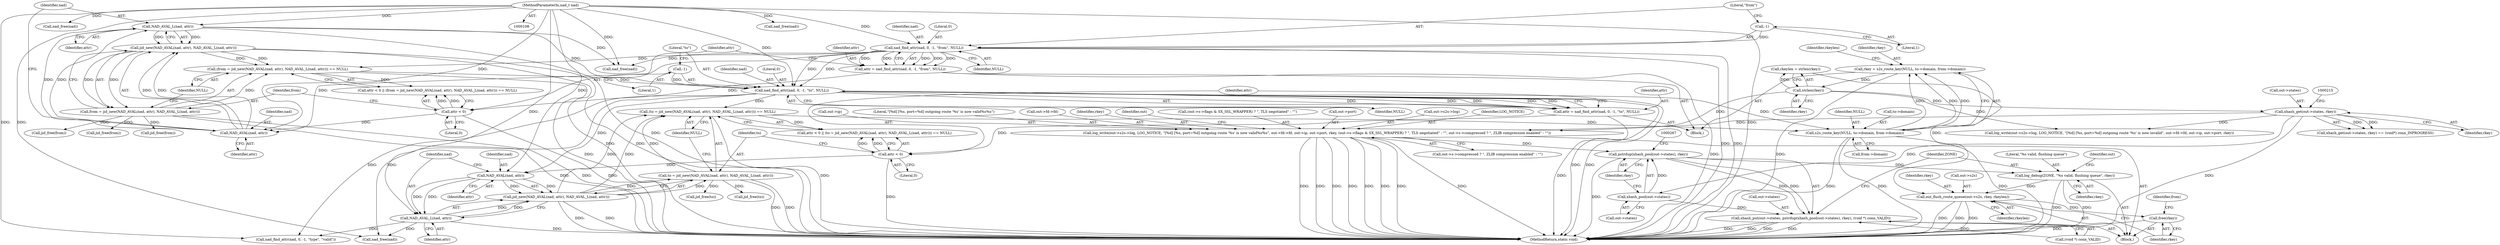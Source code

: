 digraph "0_jabberd2_aabcffae560d5fd00cd1d2ffce5d760353cf0a4d@API" {
"1000260" [label="(Call,pstrdup(xhash_pool(out->states), rkey))"];
"1000261" [label="(Call,xhash_pool(out->states))"];
"1000209" [label="(Call,xhash_get(out->states, rkey))"];
"1000195" [label="(Call,strlen(rkey))"];
"1000183" [label="(Call,rkey = s2s_route_key(NULL, to->domain, from->domain))"];
"1000185" [label="(Call,s2s_route_key(NULL, to->domain, from->domain))"];
"1000151" [label="(Call,nad_find_attr(nad, 0, -1, \"to\", NULL))"];
"1000138" [label="(Call,NAD_AVAL_L(nad, attr))"];
"1000135" [label="(Call,NAD_AVAL(nad, attr))"];
"1000119" [label="(Call,nad_find_attr(nad, 0, -1, \"from\", NULL))"];
"1000110" [label="(MethodParameterIn,nad_t nad)"];
"1000122" [label="(Call,-1)"];
"1000128" [label="(Call,attr < 0)"];
"1000117" [label="(Call,attr = nad_find_attr(nad, 0, -1, \"from\", NULL))"];
"1000154" [label="(Call,-1)"];
"1000131" [label="(Call,(from = jid_new(NAD_AVAL(nad, attr), NAD_AVAL_L(nad, attr))) == NULL)"];
"1000132" [label="(Call,from = jid_new(NAD_AVAL(nad, attr), NAD_AVAL_L(nad, attr)))"];
"1000134" [label="(Call,jid_new(NAD_AVAL(nad, attr), NAD_AVAL_L(nad, attr)))"];
"1000163" [label="(Call,(to = jid_new(NAD_AVAL(nad, attr), NAD_AVAL_L(nad, attr))) == NULL)"];
"1000164" [label="(Call,to = jid_new(NAD_AVAL(nad, attr), NAD_AVAL_L(nad, attr)))"];
"1000166" [label="(Call,jid_new(NAD_AVAL(nad, attr), NAD_AVAL_L(nad, attr)))"];
"1000167" [label="(Call,NAD_AVAL(nad, attr))"];
"1000160" [label="(Call,attr < 0)"];
"1000149" [label="(Call,attr = nad_find_attr(nad, 0, -1, \"to\", NULL))"];
"1000170" [label="(Call,NAD_AVAL_L(nad, attr))"];
"1000218" [label="(Call,log_write(out->s2s->log, LOG_NOTICE, \"[%d] [%s, port=%d] outgoing route '%s' is now valid%s%s\", out->fd->fd, out->ip, out->port, rkey, (out->s->flags & SX_SSL_WRAPPER) ? \", TLS negotiated\" : \"\", out->s->compressed ? \", ZLIB compression enabled\" : \"\"))"];
"1000256" [label="(Call,xhash_put(out->states, pstrdup(xhash_pool(out->states), rkey), (void *) conn_VALID))"];
"1000269" [label="(Call,log_debug(ZONE, \"%s valid, flushing queue\", rkey))"];
"1000273" [label="(Call,out_flush_route_queue(out->s2s, rkey, rkeylen))"];
"1000279" [label="(Call,free(rkey))"];
"1000219" [label="(Call,out->s2s->log)"];
"1000129" [label="(Identifier,attr)"];
"1000119" [label="(Call,nad_find_attr(nad, 0, -1, \"from\", NULL))"];
"1000160" [label="(Call,attr < 0)"];
"1000208" [label="(Call,xhash_get(out->states, rkey) == (void*) conn_INPROGRESS)"];
"1000132" [label="(Call,from = jid_new(NAD_AVAL(nad, attr), NAD_AVAL_L(nad, attr)))"];
"1000167" [label="(Call,NAD_AVAL(nad, attr))"];
"1000224" [label="(Identifier,LOG_NOTICE)"];
"1000210" [label="(Call,out->states)"];
"1000134" [label="(Call,jid_new(NAD_AVAL(nad, attr), NAD_AVAL_L(nad, attr)))"];
"1000155" [label="(Literal,1)"];
"1000270" [label="(Identifier,ZONE)"];
"1000346" [label="(Call,jid_free(from))"];
"1000124" [label="(Literal,\"from\")"];
"1000128" [label="(Call,attr < 0)"];
"1000209" [label="(Call,xhash_get(out->states, rkey))"];
"1000272" [label="(Identifier,rkey)"];
"1000231" [label="(Call,out->ip)"];
"1000138" [label="(Call,NAD_AVAL_L(nad, attr))"];
"1000285" [label="(Call,nad_free(nad))"];
"1000225" [label="(Literal,\"[%d] [%s, port=%d] outgoing route '%s' is now valid%s%s\")"];
"1000257" [label="(Call,out->states)"];
"1000195" [label="(Call,strlen(rkey))"];
"1000154" [label="(Call,-1)"];
"1000151" [label="(Call,nad_find_attr(nad, 0, -1, \"to\", NULL))"];
"1000193" [label="(Call,rkeylen = strlen(rkey))"];
"1000269" [label="(Call,log_debug(ZONE, \"%s valid, flushing queue\", rkey))"];
"1000118" [label="(Identifier,attr)"];
"1000149" [label="(Call,attr = nad_find_attr(nad, 0, -1, \"to\", NULL))"];
"1000169" [label="(Identifier,attr)"];
"1000172" [label="(Identifier,attr)"];
"1000120" [label="(Identifier,nad)"];
"1000125" [label="(Identifier,NULL)"];
"1000283" [label="(Call,jid_free(to))"];
"1000288" [label="(Call,log_write(out->s2s->log, LOG_NOTICE, \"[%d] [%s, port=%d] outgoing route '%s' is now invalid\", out->fd->fd, out->ip, out->port, rkey))"];
"1000173" [label="(Identifier,NULL)"];
"1000226" [label="(Call,out->fd->fd)"];
"1000186" [label="(Identifier,NULL)"];
"1000280" [label="(Identifier,rkey)"];
"1000352" [label="(MethodReturn,static void)"];
"1000110" [label="(MethodParameterIn,nad_t nad)"];
"1000166" [label="(Call,jid_new(NAD_AVAL(nad, attr), NAD_AVAL_L(nad, attr)))"];
"1000123" [label="(Literal,1)"];
"1000248" [label="(Call,out->s->compressed ? \", ZLIB compression enabled\" : \"\")"];
"1000136" [label="(Identifier,nad)"];
"1000133" [label="(Identifier,from)"];
"1000184" [label="(Identifier,rkey)"];
"1000275" [label="(Identifier,out)"];
"1000121" [label="(Literal,0)"];
"1000194" [label="(Identifier,rkeylen)"];
"1000350" [label="(Call,nad_free(nad))"];
"1000217" [label="(Block,)"];
"1000183" [label="(Call,rkey = s2s_route_key(NULL, to->domain, from->domain))"];
"1000130" [label="(Literal,0)"];
"1000274" [label="(Call,out->s2s)"];
"1000111" [label="(Block,)"];
"1000271" [label="(Literal,\"%s valid, flushing queue\")"];
"1000165" [label="(Identifier,to)"];
"1000282" [label="(Identifier,from)"];
"1000159" [label="(Call,attr < 0 || (to = jid_new(NAD_AVAL(nad, attr), NAD_AVAL_L(nad, attr))) == NULL)"];
"1000162" [label="(Literal,0)"];
"1000266" [label="(Call,(void *) conn_VALID)"];
"1000156" [label="(Literal,\"to\")"];
"1000273" [label="(Call,out_flush_route_queue(out->s2s, rkey, rkeylen))"];
"1000281" [label="(Call,jid_free(from))"];
"1000171" [label="(Identifier,nad)"];
"1000122" [label="(Call,-1)"];
"1000237" [label="(Identifier,rkey)"];
"1000260" [label="(Call,pstrdup(xhash_pool(out->states), rkey))"];
"1000117" [label="(Call,attr = nad_find_attr(nad, 0, -1, \"from\", NULL))"];
"1000141" [label="(Identifier,NULL)"];
"1000150" [label="(Identifier,attr)"];
"1000168" [label="(Identifier,nad)"];
"1000187" [label="(Call,to->domain)"];
"1000190" [label="(Call,from->domain)"];
"1000152" [label="(Identifier,nad)"];
"1000348" [label="(Call,jid_free(to))"];
"1000127" [label="(Call,attr < 0 || (from = jid_new(NAD_AVAL(nad, attr), NAD_AVAL_L(nad, attr))) == NULL)"];
"1000164" [label="(Call,to = jid_new(NAD_AVAL(nad, attr), NAD_AVAL_L(nad, attr)))"];
"1000137" [label="(Identifier,attr)"];
"1000140" [label="(Identifier,attr)"];
"1000153" [label="(Literal,0)"];
"1000218" [label="(Call,log_write(out->s2s->log, LOG_NOTICE, \"[%d] [%s, port=%d] outgoing route '%s' is now valid%s%s\", out->fd->fd, out->ip, out->port, rkey, (out->s->flags & SX_SSL_WRAPPER) ? \", TLS negotiated\" : \"\", out->s->compressed ? \", ZLIB compression enabled\" : \"\"))"];
"1000213" [label="(Identifier,rkey)"];
"1000170" [label="(Call,NAD_AVAL_L(nad, attr))"];
"1000139" [label="(Identifier,nad)"];
"1000200" [label="(Call,nad_find_attr(nad, 0, -1, \"type\", \"valid\"))"];
"1000161" [label="(Identifier,attr)"];
"1000163" [label="(Call,(to = jid_new(NAD_AVAL(nad, attr), NAD_AVAL_L(nad, attr))) == NULL)"];
"1000265" [label="(Identifier,rkey)"];
"1000258" [label="(Identifier,out)"];
"1000262" [label="(Call,out->states)"];
"1000157" [label="(Identifier,NULL)"];
"1000180" [label="(Call,nad_free(nad))"];
"1000256" [label="(Call,xhash_put(out->states, pstrdup(xhash_pool(out->states), rkey), (void *) conn_VALID))"];
"1000185" [label="(Call,s2s_route_key(NULL, to->domain, from->domain))"];
"1000135" [label="(Call,NAD_AVAL(nad, attr))"];
"1000196" [label="(Identifier,rkey)"];
"1000178" [label="(Call,jid_free(from))"];
"1000238" [label="(Call,(out->s->flags & SX_SSL_WRAPPER) ? \", TLS negotiated\" : \"\")"];
"1000261" [label="(Call,xhash_pool(out->states))"];
"1000278" [label="(Identifier,rkeylen)"];
"1000131" [label="(Call,(from = jid_new(NAD_AVAL(nad, attr), NAD_AVAL_L(nad, attr))) == NULL)"];
"1000234" [label="(Call,out->port)"];
"1000146" [label="(Call,nad_free(nad))"];
"1000279" [label="(Call,free(rkey))"];
"1000277" [label="(Identifier,rkey)"];
"1000260" -> "1000256"  [label="AST: "];
"1000260" -> "1000265"  [label="CFG: "];
"1000261" -> "1000260"  [label="AST: "];
"1000265" -> "1000260"  [label="AST: "];
"1000267" -> "1000260"  [label="CFG: "];
"1000260" -> "1000352"  [label="DDG: "];
"1000260" -> "1000256"  [label="DDG: "];
"1000260" -> "1000256"  [label="DDG: "];
"1000261" -> "1000260"  [label="DDG: "];
"1000218" -> "1000260"  [label="DDG: "];
"1000260" -> "1000269"  [label="DDG: "];
"1000261" -> "1000262"  [label="CFG: "];
"1000262" -> "1000261"  [label="AST: "];
"1000265" -> "1000261"  [label="CFG: "];
"1000261" -> "1000256"  [label="DDG: "];
"1000209" -> "1000261"  [label="DDG: "];
"1000209" -> "1000208"  [label="AST: "];
"1000209" -> "1000213"  [label="CFG: "];
"1000210" -> "1000209"  [label="AST: "];
"1000213" -> "1000209"  [label="AST: "];
"1000215" -> "1000209"  [label="CFG: "];
"1000209" -> "1000352"  [label="DDG: "];
"1000209" -> "1000208"  [label="DDG: "];
"1000209" -> "1000208"  [label="DDG: "];
"1000195" -> "1000209"  [label="DDG: "];
"1000209" -> "1000218"  [label="DDG: "];
"1000209" -> "1000288"  [label="DDG: "];
"1000195" -> "1000193"  [label="AST: "];
"1000195" -> "1000196"  [label="CFG: "];
"1000196" -> "1000195"  [label="AST: "];
"1000193" -> "1000195"  [label="CFG: "];
"1000195" -> "1000193"  [label="DDG: "];
"1000183" -> "1000195"  [label="DDG: "];
"1000195" -> "1000218"  [label="DDG: "];
"1000195" -> "1000288"  [label="DDG: "];
"1000183" -> "1000111"  [label="AST: "];
"1000183" -> "1000185"  [label="CFG: "];
"1000184" -> "1000183"  [label="AST: "];
"1000185" -> "1000183"  [label="AST: "];
"1000194" -> "1000183"  [label="CFG: "];
"1000183" -> "1000352"  [label="DDG: "];
"1000185" -> "1000183"  [label="DDG: "];
"1000185" -> "1000183"  [label="DDG: "];
"1000185" -> "1000183"  [label="DDG: "];
"1000185" -> "1000190"  [label="CFG: "];
"1000186" -> "1000185"  [label="AST: "];
"1000187" -> "1000185"  [label="AST: "];
"1000190" -> "1000185"  [label="AST: "];
"1000185" -> "1000352"  [label="DDG: "];
"1000185" -> "1000352"  [label="DDG: "];
"1000185" -> "1000352"  [label="DDG: "];
"1000151" -> "1000185"  [label="DDG: "];
"1000163" -> "1000185"  [label="DDG: "];
"1000151" -> "1000149"  [label="AST: "];
"1000151" -> "1000157"  [label="CFG: "];
"1000152" -> "1000151"  [label="AST: "];
"1000153" -> "1000151"  [label="AST: "];
"1000154" -> "1000151"  [label="AST: "];
"1000156" -> "1000151"  [label="AST: "];
"1000157" -> "1000151"  [label="AST: "];
"1000149" -> "1000151"  [label="CFG: "];
"1000151" -> "1000352"  [label="DDG: "];
"1000151" -> "1000352"  [label="DDG: "];
"1000151" -> "1000149"  [label="DDG: "];
"1000151" -> "1000149"  [label="DDG: "];
"1000151" -> "1000149"  [label="DDG: "];
"1000151" -> "1000149"  [label="DDG: "];
"1000151" -> "1000149"  [label="DDG: "];
"1000138" -> "1000151"  [label="DDG: "];
"1000119" -> "1000151"  [label="DDG: "];
"1000119" -> "1000151"  [label="DDG: "];
"1000110" -> "1000151"  [label="DDG: "];
"1000154" -> "1000151"  [label="DDG: "];
"1000131" -> "1000151"  [label="DDG: "];
"1000151" -> "1000167"  [label="DDG: "];
"1000151" -> "1000163"  [label="DDG: "];
"1000151" -> "1000180"  [label="DDG: "];
"1000151" -> "1000200"  [label="DDG: "];
"1000138" -> "1000134"  [label="AST: "];
"1000138" -> "1000140"  [label="CFG: "];
"1000139" -> "1000138"  [label="AST: "];
"1000140" -> "1000138"  [label="AST: "];
"1000134" -> "1000138"  [label="CFG: "];
"1000138" -> "1000352"  [label="DDG: "];
"1000138" -> "1000134"  [label="DDG: "];
"1000138" -> "1000134"  [label="DDG: "];
"1000135" -> "1000138"  [label="DDG: "];
"1000135" -> "1000138"  [label="DDG: "];
"1000110" -> "1000138"  [label="DDG: "];
"1000138" -> "1000146"  [label="DDG: "];
"1000135" -> "1000134"  [label="AST: "];
"1000135" -> "1000137"  [label="CFG: "];
"1000136" -> "1000135"  [label="AST: "];
"1000137" -> "1000135"  [label="AST: "];
"1000139" -> "1000135"  [label="CFG: "];
"1000135" -> "1000134"  [label="DDG: "];
"1000135" -> "1000134"  [label="DDG: "];
"1000119" -> "1000135"  [label="DDG: "];
"1000110" -> "1000135"  [label="DDG: "];
"1000128" -> "1000135"  [label="DDG: "];
"1000119" -> "1000117"  [label="AST: "];
"1000119" -> "1000125"  [label="CFG: "];
"1000120" -> "1000119"  [label="AST: "];
"1000121" -> "1000119"  [label="AST: "];
"1000122" -> "1000119"  [label="AST: "];
"1000124" -> "1000119"  [label="AST: "];
"1000125" -> "1000119"  [label="AST: "];
"1000117" -> "1000119"  [label="CFG: "];
"1000119" -> "1000352"  [label="DDG: "];
"1000119" -> "1000352"  [label="DDG: "];
"1000119" -> "1000117"  [label="DDG: "];
"1000119" -> "1000117"  [label="DDG: "];
"1000119" -> "1000117"  [label="DDG: "];
"1000119" -> "1000117"  [label="DDG: "];
"1000119" -> "1000117"  [label="DDG: "];
"1000110" -> "1000119"  [label="DDG: "];
"1000122" -> "1000119"  [label="DDG: "];
"1000119" -> "1000131"  [label="DDG: "];
"1000119" -> "1000146"  [label="DDG: "];
"1000110" -> "1000108"  [label="AST: "];
"1000110" -> "1000352"  [label="DDG: "];
"1000110" -> "1000146"  [label="DDG: "];
"1000110" -> "1000167"  [label="DDG: "];
"1000110" -> "1000170"  [label="DDG: "];
"1000110" -> "1000180"  [label="DDG: "];
"1000110" -> "1000200"  [label="DDG: "];
"1000110" -> "1000285"  [label="DDG: "];
"1000110" -> "1000350"  [label="DDG: "];
"1000122" -> "1000123"  [label="CFG: "];
"1000123" -> "1000122"  [label="AST: "];
"1000124" -> "1000122"  [label="CFG: "];
"1000128" -> "1000127"  [label="AST: "];
"1000128" -> "1000130"  [label="CFG: "];
"1000129" -> "1000128"  [label="AST: "];
"1000130" -> "1000128"  [label="AST: "];
"1000133" -> "1000128"  [label="CFG: "];
"1000127" -> "1000128"  [label="CFG: "];
"1000128" -> "1000352"  [label="DDG: "];
"1000128" -> "1000127"  [label="DDG: "];
"1000128" -> "1000127"  [label="DDG: "];
"1000117" -> "1000128"  [label="DDG: "];
"1000117" -> "1000111"  [label="AST: "];
"1000118" -> "1000117"  [label="AST: "];
"1000129" -> "1000117"  [label="CFG: "];
"1000117" -> "1000352"  [label="DDG: "];
"1000154" -> "1000155"  [label="CFG: "];
"1000155" -> "1000154"  [label="AST: "];
"1000156" -> "1000154"  [label="CFG: "];
"1000131" -> "1000127"  [label="AST: "];
"1000131" -> "1000141"  [label="CFG: "];
"1000132" -> "1000131"  [label="AST: "];
"1000141" -> "1000131"  [label="AST: "];
"1000127" -> "1000131"  [label="CFG: "];
"1000131" -> "1000352"  [label="DDG: "];
"1000131" -> "1000127"  [label="DDG: "];
"1000132" -> "1000131"  [label="DDG: "];
"1000134" -> "1000131"  [label="DDG: "];
"1000134" -> "1000131"  [label="DDG: "];
"1000132" -> "1000134"  [label="CFG: "];
"1000133" -> "1000132"  [label="AST: "];
"1000134" -> "1000132"  [label="AST: "];
"1000141" -> "1000132"  [label="CFG: "];
"1000132" -> "1000352"  [label="DDG: "];
"1000132" -> "1000352"  [label="DDG: "];
"1000134" -> "1000132"  [label="DDG: "];
"1000134" -> "1000132"  [label="DDG: "];
"1000132" -> "1000178"  [label="DDG: "];
"1000132" -> "1000281"  [label="DDG: "];
"1000132" -> "1000346"  [label="DDG: "];
"1000134" -> "1000352"  [label="DDG: "];
"1000134" -> "1000352"  [label="DDG: "];
"1000163" -> "1000159"  [label="AST: "];
"1000163" -> "1000173"  [label="CFG: "];
"1000164" -> "1000163"  [label="AST: "];
"1000173" -> "1000163"  [label="AST: "];
"1000159" -> "1000163"  [label="CFG: "];
"1000163" -> "1000352"  [label="DDG: "];
"1000163" -> "1000159"  [label="DDG: "];
"1000164" -> "1000163"  [label="DDG: "];
"1000166" -> "1000163"  [label="DDG: "];
"1000166" -> "1000163"  [label="DDG: "];
"1000164" -> "1000166"  [label="CFG: "];
"1000165" -> "1000164"  [label="AST: "];
"1000166" -> "1000164"  [label="AST: "];
"1000173" -> "1000164"  [label="CFG: "];
"1000164" -> "1000352"  [label="DDG: "];
"1000164" -> "1000352"  [label="DDG: "];
"1000166" -> "1000164"  [label="DDG: "];
"1000166" -> "1000164"  [label="DDG: "];
"1000164" -> "1000283"  [label="DDG: "];
"1000164" -> "1000348"  [label="DDG: "];
"1000166" -> "1000170"  [label="CFG: "];
"1000167" -> "1000166"  [label="AST: "];
"1000170" -> "1000166"  [label="AST: "];
"1000166" -> "1000352"  [label="DDG: "];
"1000166" -> "1000352"  [label="DDG: "];
"1000167" -> "1000166"  [label="DDG: "];
"1000167" -> "1000166"  [label="DDG: "];
"1000170" -> "1000166"  [label="DDG: "];
"1000170" -> "1000166"  [label="DDG: "];
"1000167" -> "1000169"  [label="CFG: "];
"1000168" -> "1000167"  [label="AST: "];
"1000169" -> "1000167"  [label="AST: "];
"1000171" -> "1000167"  [label="CFG: "];
"1000160" -> "1000167"  [label="DDG: "];
"1000167" -> "1000170"  [label="DDG: "];
"1000167" -> "1000170"  [label="DDG: "];
"1000160" -> "1000159"  [label="AST: "];
"1000160" -> "1000162"  [label="CFG: "];
"1000161" -> "1000160"  [label="AST: "];
"1000162" -> "1000160"  [label="AST: "];
"1000165" -> "1000160"  [label="CFG: "];
"1000159" -> "1000160"  [label="CFG: "];
"1000160" -> "1000352"  [label="DDG: "];
"1000160" -> "1000159"  [label="DDG: "];
"1000160" -> "1000159"  [label="DDG: "];
"1000149" -> "1000160"  [label="DDG: "];
"1000149" -> "1000111"  [label="AST: "];
"1000150" -> "1000149"  [label="AST: "];
"1000161" -> "1000149"  [label="CFG: "];
"1000149" -> "1000352"  [label="DDG: "];
"1000170" -> "1000172"  [label="CFG: "];
"1000171" -> "1000170"  [label="AST: "];
"1000172" -> "1000170"  [label="AST: "];
"1000170" -> "1000352"  [label="DDG: "];
"1000170" -> "1000180"  [label="DDG: "];
"1000170" -> "1000200"  [label="DDG: "];
"1000218" -> "1000217"  [label="AST: "];
"1000218" -> "1000248"  [label="CFG: "];
"1000219" -> "1000218"  [label="AST: "];
"1000224" -> "1000218"  [label="AST: "];
"1000225" -> "1000218"  [label="AST: "];
"1000226" -> "1000218"  [label="AST: "];
"1000231" -> "1000218"  [label="AST: "];
"1000234" -> "1000218"  [label="AST: "];
"1000237" -> "1000218"  [label="AST: "];
"1000238" -> "1000218"  [label="AST: "];
"1000248" -> "1000218"  [label="AST: "];
"1000258" -> "1000218"  [label="CFG: "];
"1000218" -> "1000352"  [label="DDG: "];
"1000218" -> "1000352"  [label="DDG: "];
"1000218" -> "1000352"  [label="DDG: "];
"1000218" -> "1000352"  [label="DDG: "];
"1000218" -> "1000352"  [label="DDG: "];
"1000218" -> "1000352"  [label="DDG: "];
"1000218" -> "1000352"  [label="DDG: "];
"1000218" -> "1000352"  [label="DDG: "];
"1000256" -> "1000217"  [label="AST: "];
"1000256" -> "1000266"  [label="CFG: "];
"1000257" -> "1000256"  [label="AST: "];
"1000266" -> "1000256"  [label="AST: "];
"1000270" -> "1000256"  [label="CFG: "];
"1000256" -> "1000352"  [label="DDG: "];
"1000256" -> "1000352"  [label="DDG: "];
"1000256" -> "1000352"  [label="DDG: "];
"1000256" -> "1000352"  [label="DDG: "];
"1000266" -> "1000256"  [label="DDG: "];
"1000269" -> "1000217"  [label="AST: "];
"1000269" -> "1000272"  [label="CFG: "];
"1000270" -> "1000269"  [label="AST: "];
"1000271" -> "1000269"  [label="AST: "];
"1000272" -> "1000269"  [label="AST: "];
"1000275" -> "1000269"  [label="CFG: "];
"1000269" -> "1000352"  [label="DDG: "];
"1000269" -> "1000352"  [label="DDG: "];
"1000269" -> "1000273"  [label="DDG: "];
"1000273" -> "1000217"  [label="AST: "];
"1000273" -> "1000278"  [label="CFG: "];
"1000274" -> "1000273"  [label="AST: "];
"1000277" -> "1000273"  [label="AST: "];
"1000278" -> "1000273"  [label="AST: "];
"1000280" -> "1000273"  [label="CFG: "];
"1000273" -> "1000352"  [label="DDG: "];
"1000273" -> "1000352"  [label="DDG: "];
"1000273" -> "1000352"  [label="DDG: "];
"1000193" -> "1000273"  [label="DDG: "];
"1000273" -> "1000279"  [label="DDG: "];
"1000279" -> "1000217"  [label="AST: "];
"1000279" -> "1000280"  [label="CFG: "];
"1000280" -> "1000279"  [label="AST: "];
"1000282" -> "1000279"  [label="CFG: "];
"1000279" -> "1000352"  [label="DDG: "];
}
